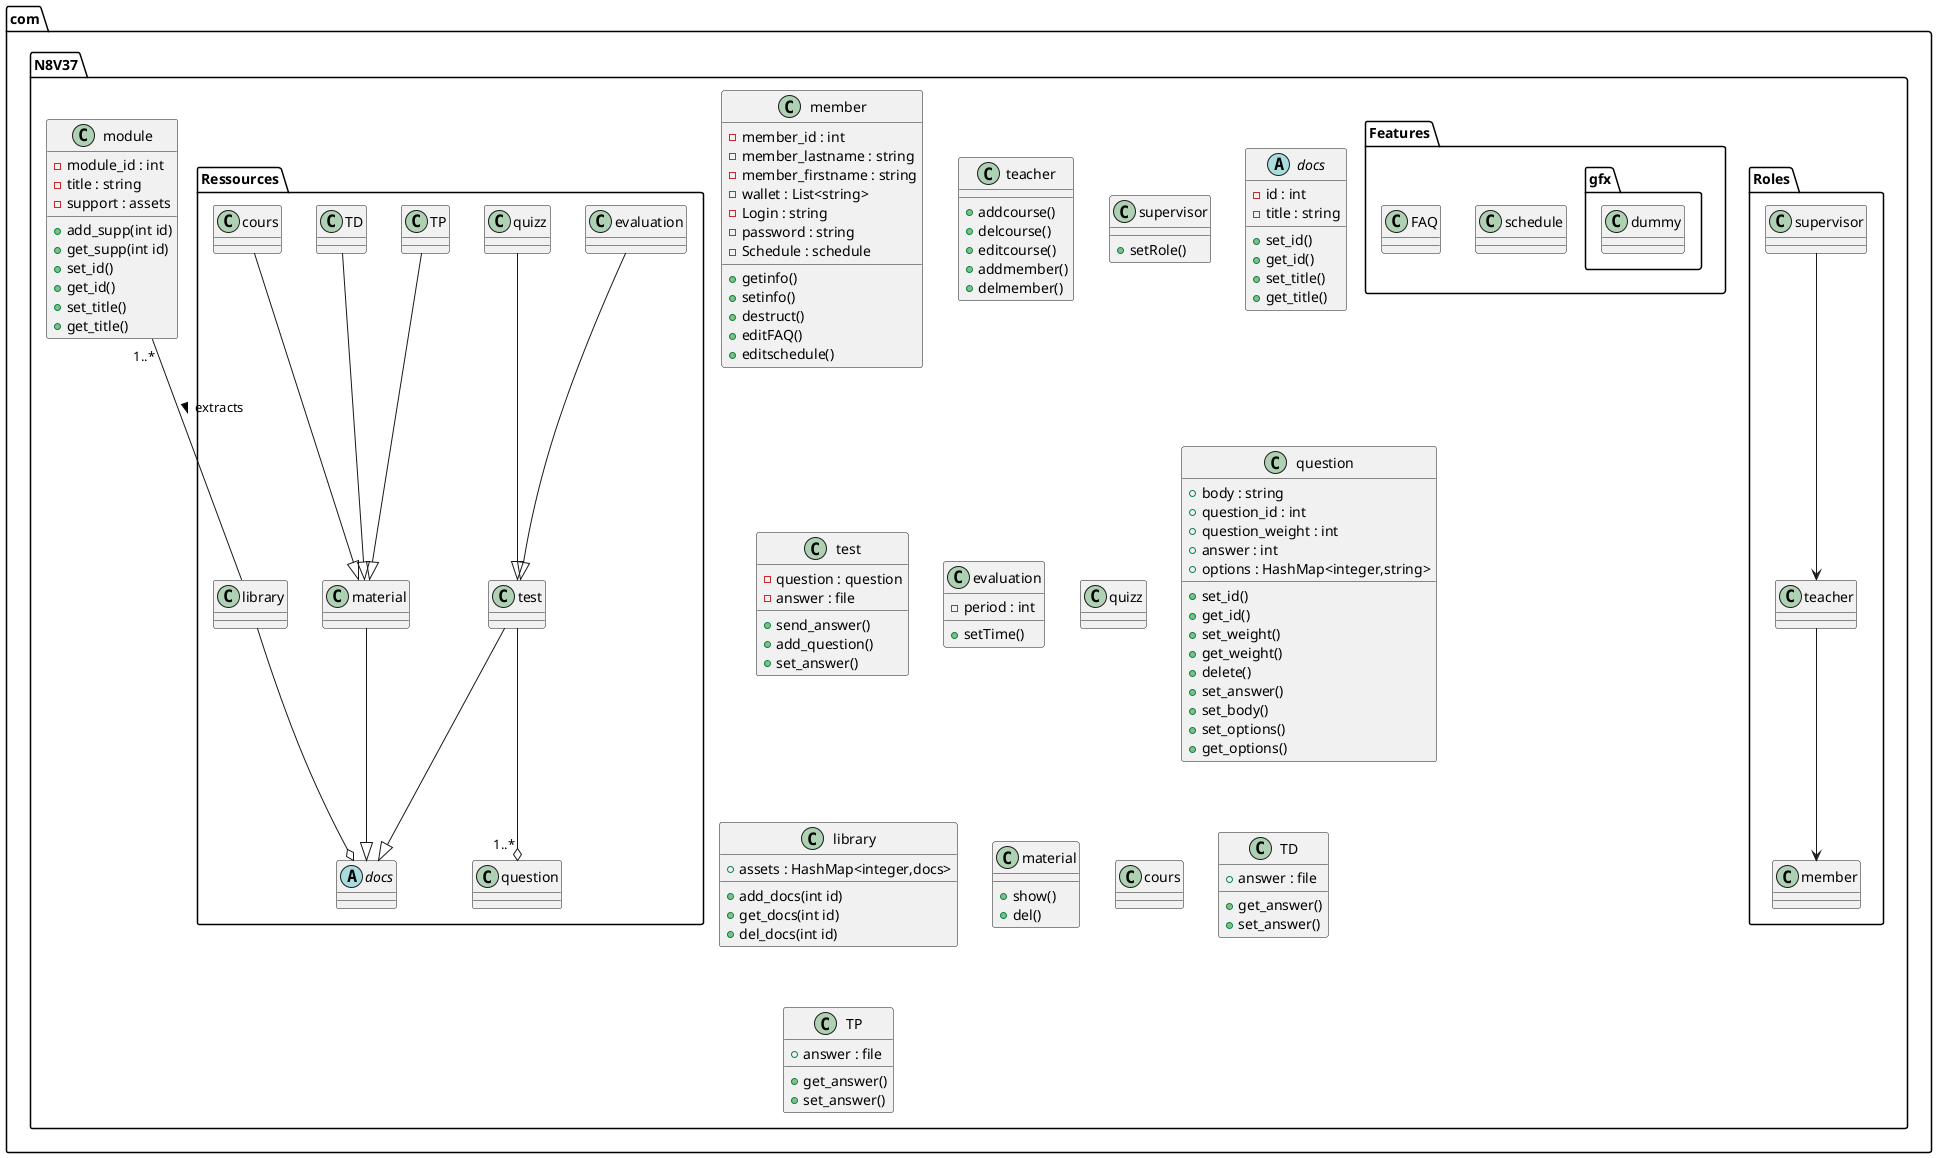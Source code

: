@startuml class_diagram
package com.N8V37{
    /' definition of the relationship
     between classes'/
    package com.N8V37.Ressources{

        class library
        abstract docs
        TD --|> material        
        cours --|> material
        TP --|> material
        evaluation --|> test
        quizz --|> test
        test --o "1..*" question 
        test --|> docs 
        material --|> docs
        library --o docs     
    }
    package com.N8V37.Roles{
        supervisor --> teacher
        teacher --> member   
    }
    package com.N8V37.Features{
        class schedule
        class FAQ
        namespace gfx{
            class dummy
            }         
    }
    /'member --# schedule
    member --# FAQ
    Main -- com.N8V37.Roles
    Main -- module
    Main -- com.N8V37.Features'/
    ' definition of the independent classes    
    class module{
        - module_id : int
        - title : string
        - support : assets
        + add_supp(int id)
        + get_supp(int id)
        + set_id()
        + get_id()
        + set_title()
        + get_title()
    }
    module "1..*" -- library : extracts >
    ' definition of "role" classes (done)
    class member{
        - member_id : int
        - member_lastname : string
        - member_firstname : string
        - wallet : List<string>
        - Login : string
        - password : string 
        - Schedule : schedule      
        + getinfo()
        + setinfo()
        + destruct()
        + editFAQ()
        + editschedule()
    }
    class teacher {
        + addcourse()
        + delcourse()
        + editcourse()
        + addmember()
        + delmember()       
    }
    class supervisor{
        + setRole()
    }
    ' definition of "ressources" classes
    abstract docs{
        - id : int
        - title : string
        + set_id()
        + get_id()
        + set_title()
        +get_title()
    }
    class test{
        - question : question
        - answer : file
        + send_answer()
        + add_question()
        + set_answer()
    }
    class evaluation{
        - period : int
        + setTime()
    }
    class quizz{

    }
    class question{
        + body : string
        + question_id : int
        + question_weight : int
        + answer : int
        + options : HashMap<integer,string> 
        + set_id()
        + get_id()
        + set_weight()
        + get_weight()
        + delete()
        + set_answer()
        + set_body()
        + set_options()
        + get_options() 
    }
    class library{
        + assets : HashMap<integer,docs>
        + add_docs(int id)
        + get_docs(int id)
        + del_docs(int id)
    }
    class material{
        + show()
        + del()
    }
    class cours{

    }
    class TD{
        + answer : file
        + get_answer()
        + set_answer()
    }
    class TP{
        + answer : file
        + get_answer()
        + set_answer()
    }
    ' definition of "features" classes
}
@enduml
